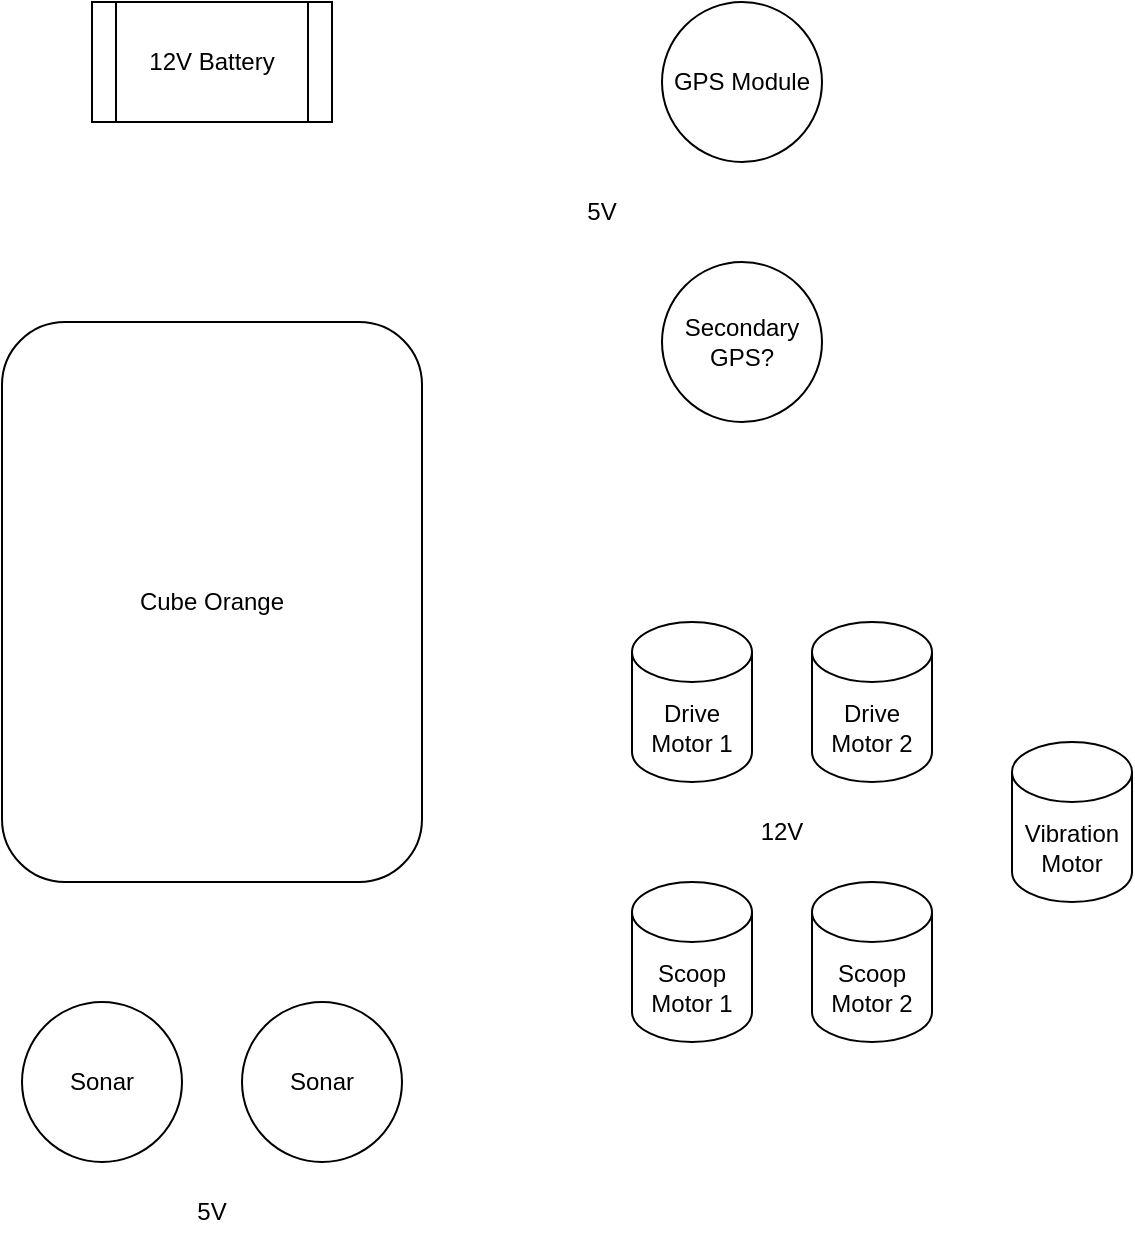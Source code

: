 <mxfile version="22.1.11" type="device">
  <diagram name="Page-1" id="2pEKMUNTPuoco8hGqEbQ">
    <mxGraphModel dx="1434" dy="836" grid="1" gridSize="10" guides="1" tooltips="1" connect="1" arrows="1" fold="1" page="1" pageScale="1" pageWidth="1169" pageHeight="827" math="0" shadow="0">
      <root>
        <mxCell id="0" />
        <mxCell id="1" parent="0" />
        <mxCell id="eb5V1gyrBd8Sp502NQEh-1" value="Cube Orange" style="rounded=1;whiteSpace=wrap;html=1;" parent="1" vertex="1">
          <mxGeometry x="270" y="240" width="210" height="280" as="geometry" />
        </mxCell>
        <mxCell id="eb5V1gyrBd8Sp502NQEh-2" value="12V Battery" style="shape=process;whiteSpace=wrap;html=1;backgroundOutline=1;" parent="1" vertex="1">
          <mxGeometry x="315" y="80" width="120" height="60" as="geometry" />
        </mxCell>
        <mxCell id="eb5V1gyrBd8Sp502NQEh-3" value="GPS Module&lt;br&gt;" style="ellipse;whiteSpace=wrap;html=1;aspect=fixed;" parent="1" vertex="1">
          <mxGeometry x="600" y="80" width="80" height="80" as="geometry" />
        </mxCell>
        <mxCell id="eb5V1gyrBd8Sp502NQEh-4" value="Secondary GPS?&lt;br&gt;" style="ellipse;whiteSpace=wrap;html=1;aspect=fixed;" parent="1" vertex="1">
          <mxGeometry x="600" y="210" width="80" height="80" as="geometry" />
        </mxCell>
        <mxCell id="eb5V1gyrBd8Sp502NQEh-5" value="Sonar&lt;br&gt;" style="ellipse;whiteSpace=wrap;html=1;aspect=fixed;" parent="1" vertex="1">
          <mxGeometry x="280" y="580" width="80" height="80" as="geometry" />
        </mxCell>
        <mxCell id="eb5V1gyrBd8Sp502NQEh-6" value="Sonar&lt;br&gt;" style="ellipse;whiteSpace=wrap;html=1;aspect=fixed;" parent="1" vertex="1">
          <mxGeometry x="390" y="580" width="80" height="80" as="geometry" />
        </mxCell>
        <mxCell id="eb5V1gyrBd8Sp502NQEh-7" value="Drive Motor 1" style="shape=cylinder3;whiteSpace=wrap;html=1;boundedLbl=1;backgroundOutline=1;size=15;" parent="1" vertex="1">
          <mxGeometry x="585" y="390" width="60" height="80" as="geometry" />
        </mxCell>
        <mxCell id="eb5V1gyrBd8Sp502NQEh-8" value="Drive Motor 2" style="shape=cylinder3;whiteSpace=wrap;html=1;boundedLbl=1;backgroundOutline=1;size=15;" parent="1" vertex="1">
          <mxGeometry x="675" y="390" width="60" height="80" as="geometry" />
        </mxCell>
        <mxCell id="eb5V1gyrBd8Sp502NQEh-9" value="5V&lt;br&gt;" style="text;strokeColor=none;align=center;fillColor=none;html=1;verticalAlign=middle;whiteSpace=wrap;rounded=0;" parent="1" vertex="1">
          <mxGeometry x="345" y="670" width="60" height="30" as="geometry" />
        </mxCell>
        <mxCell id="eb5V1gyrBd8Sp502NQEh-11" value="5V&lt;br&gt;" style="text;strokeColor=none;align=center;fillColor=none;html=1;verticalAlign=middle;whiteSpace=wrap;rounded=0;" parent="1" vertex="1">
          <mxGeometry x="540" y="170" width="60" height="30" as="geometry" />
        </mxCell>
        <mxCell id="eb5V1gyrBd8Sp502NQEh-12" value="12V" style="text;strokeColor=none;align=center;fillColor=none;html=1;verticalAlign=middle;whiteSpace=wrap;rounded=0;" parent="1" vertex="1">
          <mxGeometry x="630" y="480" width="60" height="30" as="geometry" />
        </mxCell>
        <mxCell id="d_VJSqHoTCs4uR1940qM-1" value="Scoop Motor 1" style="shape=cylinder3;whiteSpace=wrap;html=1;boundedLbl=1;backgroundOutline=1;size=15;" parent="1" vertex="1">
          <mxGeometry x="585" y="520" width="60" height="80" as="geometry" />
        </mxCell>
        <mxCell id="d_VJSqHoTCs4uR1940qM-2" value="Scoop Motor 2" style="shape=cylinder3;whiteSpace=wrap;html=1;boundedLbl=1;backgroundOutline=1;size=15;" parent="1" vertex="1">
          <mxGeometry x="675" y="520" width="60" height="80" as="geometry" />
        </mxCell>
        <mxCell id="d_VJSqHoTCs4uR1940qM-3" value="Vibration Motor" style="shape=cylinder3;whiteSpace=wrap;html=1;boundedLbl=1;backgroundOutline=1;size=15;" parent="1" vertex="1">
          <mxGeometry x="775" y="450" width="60" height="80" as="geometry" />
        </mxCell>
      </root>
    </mxGraphModel>
  </diagram>
</mxfile>
